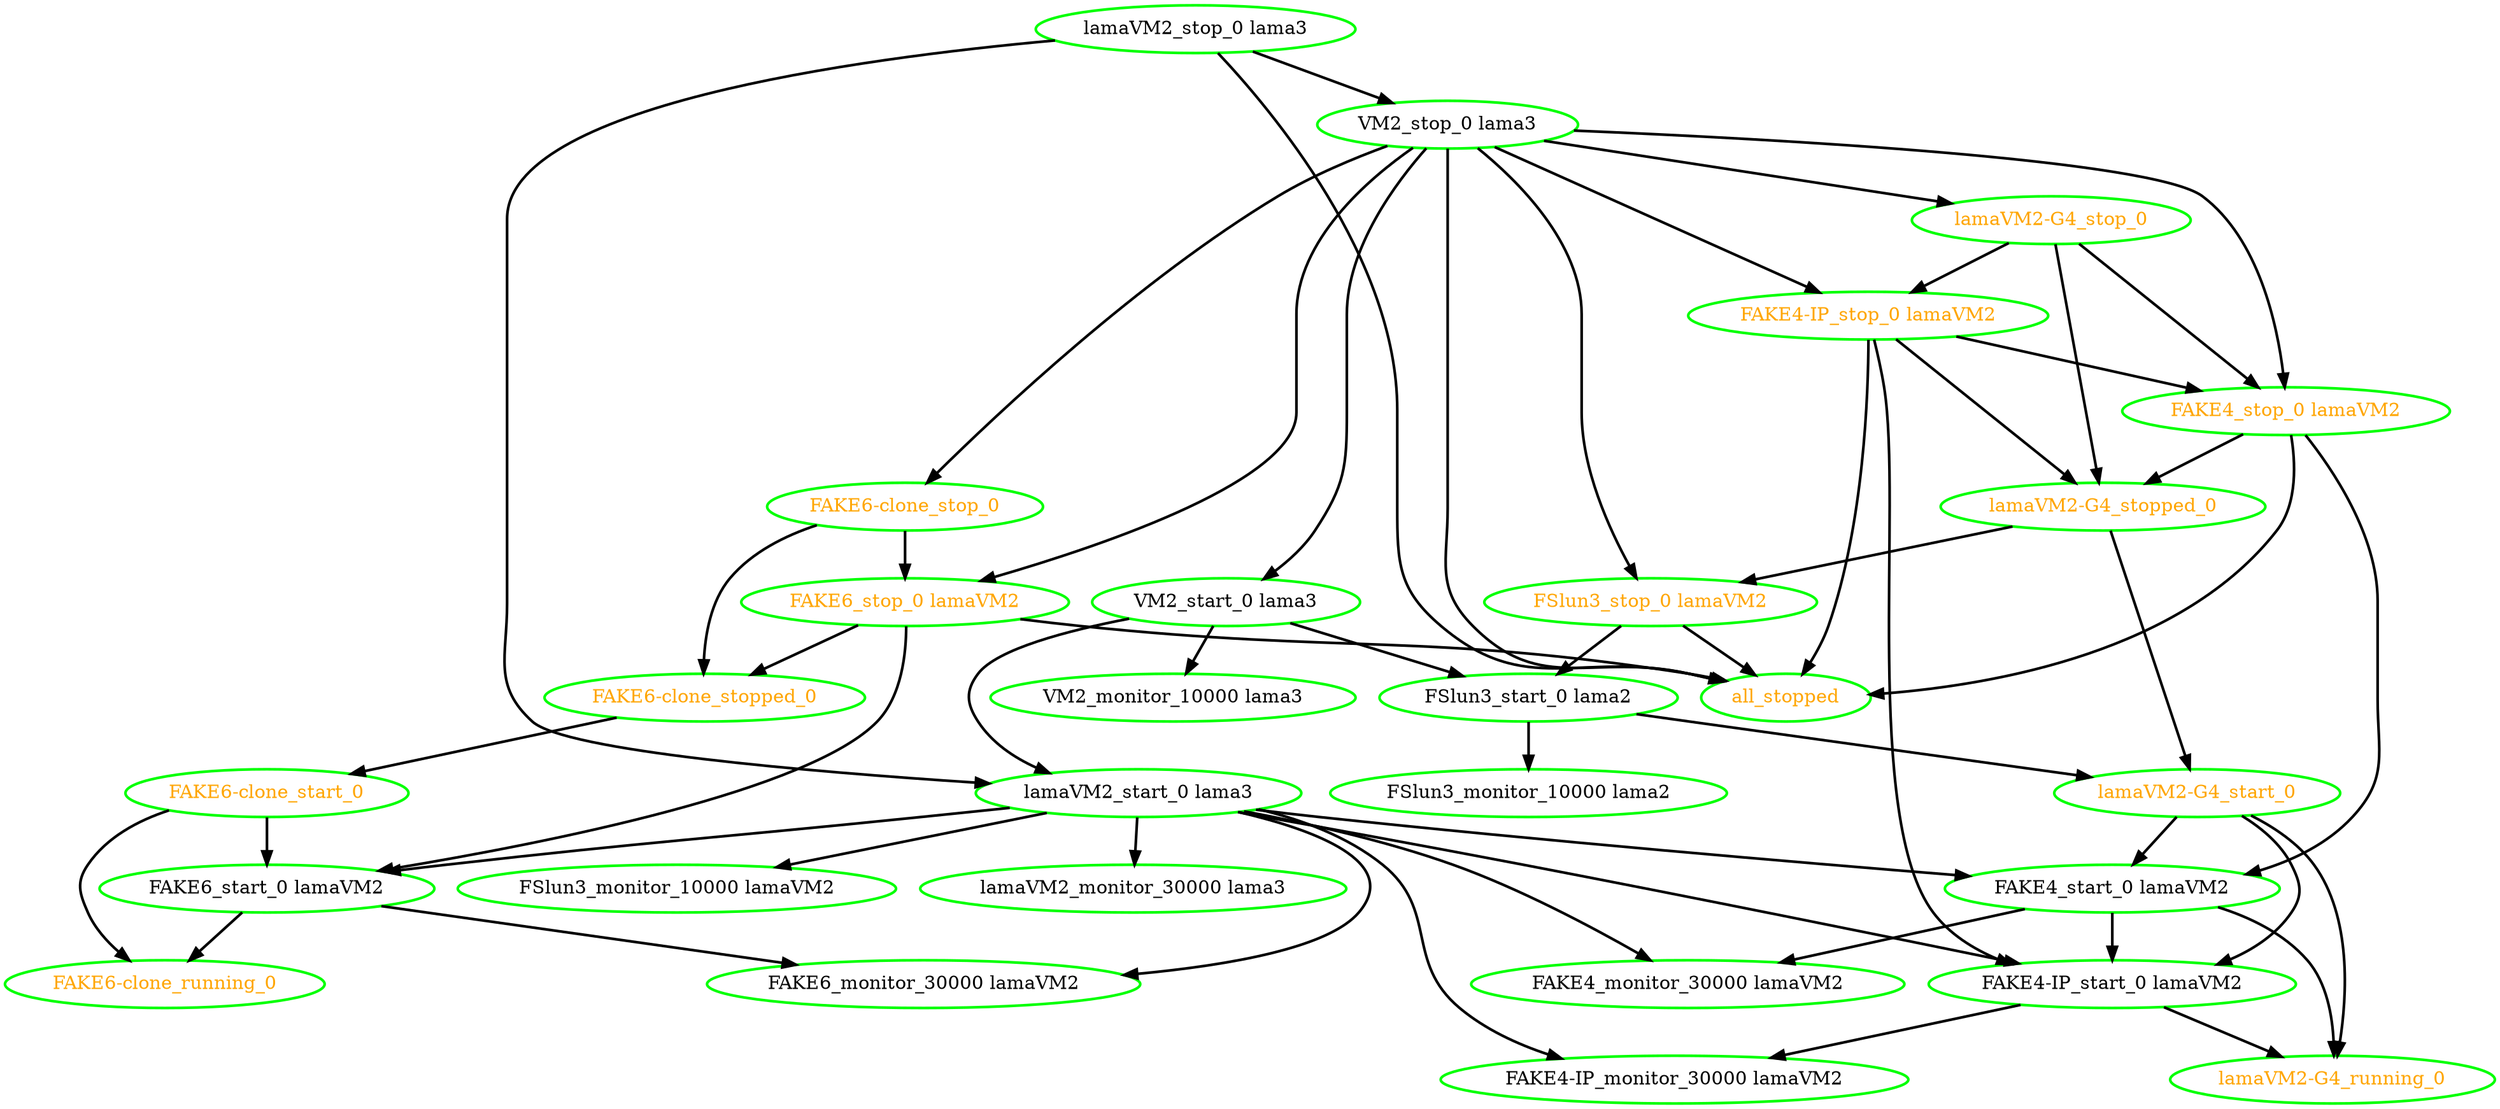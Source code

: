 digraph "g" {
"FAKE4-IP_monitor_30000 lamaVM2" [ style=bold color="green" fontcolor="black"]
"FAKE4-IP_start_0 lamaVM2" -> "FAKE4-IP_monitor_30000 lamaVM2" [ style = bold]
"FAKE4-IP_start_0 lamaVM2" -> "lamaVM2-G4_running_0" [ style = bold]
"FAKE4-IP_start_0 lamaVM2" [ style=bold color="green" fontcolor="black"]
"FAKE4-IP_stop_0 lamaVM2" -> "FAKE4-IP_start_0 lamaVM2" [ style = bold]
"FAKE4-IP_stop_0 lamaVM2" -> "FAKE4_stop_0 lamaVM2" [ style = bold]
"FAKE4-IP_stop_0 lamaVM2" -> "all_stopped" [ style = bold]
"FAKE4-IP_stop_0 lamaVM2" -> "lamaVM2-G4_stopped_0" [ style = bold]
"FAKE4-IP_stop_0 lamaVM2" [ style=bold color="green" fontcolor="orange"]
"FAKE4_monitor_30000 lamaVM2" [ style=bold color="green" fontcolor="black"]
"FAKE4_start_0 lamaVM2" -> "FAKE4-IP_start_0 lamaVM2" [ style = bold]
"FAKE4_start_0 lamaVM2" -> "FAKE4_monitor_30000 lamaVM2" [ style = bold]
"FAKE4_start_0 lamaVM2" -> "lamaVM2-G4_running_0" [ style = bold]
"FAKE4_start_0 lamaVM2" [ style=bold color="green" fontcolor="black"]
"FAKE4_stop_0 lamaVM2" -> "FAKE4_start_0 lamaVM2" [ style = bold]
"FAKE4_stop_0 lamaVM2" -> "all_stopped" [ style = bold]
"FAKE4_stop_0 lamaVM2" -> "lamaVM2-G4_stopped_0" [ style = bold]
"FAKE4_stop_0 lamaVM2" [ style=bold color="green" fontcolor="orange"]
"FAKE6-clone_running_0" [ style=bold color="green" fontcolor="orange"]
"FAKE6-clone_start_0" -> "FAKE6-clone_running_0" [ style = bold]
"FAKE6-clone_start_0" -> "FAKE6_start_0 lamaVM2" [ style = bold]
"FAKE6-clone_start_0" [ style=bold color="green" fontcolor="orange"]
"FAKE6-clone_stop_0" -> "FAKE6-clone_stopped_0" [ style = bold]
"FAKE6-clone_stop_0" -> "FAKE6_stop_0 lamaVM2" [ style = bold]
"FAKE6-clone_stop_0" [ style=bold color="green" fontcolor="orange"]
"FAKE6-clone_stopped_0" -> "FAKE6-clone_start_0" [ style = bold]
"FAKE6-clone_stopped_0" [ style=bold color="green" fontcolor="orange"]
"FAKE6_monitor_30000 lamaVM2" [ style=bold color="green" fontcolor="black"]
"FAKE6_start_0 lamaVM2" -> "FAKE6-clone_running_0" [ style = bold]
"FAKE6_start_0 lamaVM2" -> "FAKE6_monitor_30000 lamaVM2" [ style = bold]
"FAKE6_start_0 lamaVM2" [ style=bold color="green" fontcolor="black"]
"FAKE6_stop_0 lamaVM2" -> "FAKE6-clone_stopped_0" [ style = bold]
"FAKE6_stop_0 lamaVM2" -> "FAKE6_start_0 lamaVM2" [ style = bold]
"FAKE6_stop_0 lamaVM2" -> "all_stopped" [ style = bold]
"FAKE6_stop_0 lamaVM2" [ style=bold color="green" fontcolor="orange"]
"FSlun3_monitor_10000 lama2" [ style=bold color="green" fontcolor="black"]
"FSlun3_monitor_10000 lamaVM2" [ style=bold color="green" fontcolor="black"]
"FSlun3_start_0 lama2" -> "FSlun3_monitor_10000 lama2" [ style = bold]
"FSlun3_start_0 lama2" -> "lamaVM2-G4_start_0" [ style = bold]
"FSlun3_start_0 lama2" [ style=bold color="green" fontcolor="black"]
"FSlun3_stop_0 lamaVM2" -> "FSlun3_start_0 lama2" [ style = bold]
"FSlun3_stop_0 lamaVM2" -> "all_stopped" [ style = bold]
"FSlun3_stop_0 lamaVM2" [ style=bold color="green" fontcolor="orange"]
"VM2_monitor_10000 lama3" [ style=bold color="green" fontcolor="black"]
"VM2_start_0 lama3" -> "FSlun3_start_0 lama2" [ style = bold]
"VM2_start_0 lama3" -> "VM2_monitor_10000 lama3" [ style = bold]
"VM2_start_0 lama3" -> "lamaVM2_start_0 lama3" [ style = bold]
"VM2_start_0 lama3" [ style=bold color="green" fontcolor="black"]
"VM2_stop_0 lama3" -> "FAKE4-IP_stop_0 lamaVM2" [ style = bold]
"VM2_stop_0 lama3" -> "FAKE4_stop_0 lamaVM2" [ style = bold]
"VM2_stop_0 lama3" -> "FAKE6-clone_stop_0" [ style = bold]
"VM2_stop_0 lama3" -> "FAKE6_stop_0 lamaVM2" [ style = bold]
"VM2_stop_0 lama3" -> "FSlun3_stop_0 lamaVM2" [ style = bold]
"VM2_stop_0 lama3" -> "VM2_start_0 lama3" [ style = bold]
"VM2_stop_0 lama3" -> "all_stopped" [ style = bold]
"VM2_stop_0 lama3" -> "lamaVM2-G4_stop_0" [ style = bold]
"VM2_stop_0 lama3" [ style=bold color="green" fontcolor="black"]
"all_stopped" [ style=bold color="green" fontcolor="orange"]
"lamaVM2-G4_running_0" [ style=bold color="green" fontcolor="orange"]
"lamaVM2-G4_start_0" -> "FAKE4-IP_start_0 lamaVM2" [ style = bold]
"lamaVM2-G4_start_0" -> "FAKE4_start_0 lamaVM2" [ style = bold]
"lamaVM2-G4_start_0" -> "lamaVM2-G4_running_0" [ style = bold]
"lamaVM2-G4_start_0" [ style=bold color="green" fontcolor="orange"]
"lamaVM2-G4_stop_0" -> "FAKE4-IP_stop_0 lamaVM2" [ style = bold]
"lamaVM2-G4_stop_0" -> "FAKE4_stop_0 lamaVM2" [ style = bold]
"lamaVM2-G4_stop_0" -> "lamaVM2-G4_stopped_0" [ style = bold]
"lamaVM2-G4_stop_0" [ style=bold color="green" fontcolor="orange"]
"lamaVM2-G4_stopped_0" -> "FSlun3_stop_0 lamaVM2" [ style = bold]
"lamaVM2-G4_stopped_0" -> "lamaVM2-G4_start_0" [ style = bold]
"lamaVM2-G4_stopped_0" [ style=bold color="green" fontcolor="orange"]
"lamaVM2_monitor_30000 lama3" [ style=bold color="green" fontcolor="black"]
"lamaVM2_start_0 lama3" -> "FAKE4-IP_monitor_30000 lamaVM2" [ style = bold]
"lamaVM2_start_0 lama3" -> "FAKE4-IP_start_0 lamaVM2" [ style = bold]
"lamaVM2_start_0 lama3" -> "FAKE4_monitor_30000 lamaVM2" [ style = bold]
"lamaVM2_start_0 lama3" -> "FAKE4_start_0 lamaVM2" [ style = bold]
"lamaVM2_start_0 lama3" -> "FAKE6_monitor_30000 lamaVM2" [ style = bold]
"lamaVM2_start_0 lama3" -> "FAKE6_start_0 lamaVM2" [ style = bold]
"lamaVM2_start_0 lama3" -> "FSlun3_monitor_10000 lamaVM2" [ style = bold]
"lamaVM2_start_0 lama3" -> "lamaVM2_monitor_30000 lama3" [ style = bold]
"lamaVM2_start_0 lama3" [ style=bold color="green" fontcolor="black"]
"lamaVM2_stop_0 lama3" -> "VM2_stop_0 lama3" [ style = bold]
"lamaVM2_stop_0 lama3" -> "all_stopped" [ style = bold]
"lamaVM2_stop_0 lama3" -> "lamaVM2_start_0 lama3" [ style = bold]
"lamaVM2_stop_0 lama3" [ style=bold color="green" fontcolor="black"]
}
